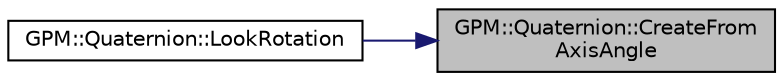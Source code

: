 digraph "GPM::Quaternion::CreateFromAxisAngle"
{
 // INTERACTIVE_SVG=YES
 // LATEX_PDF_SIZE
  edge [fontname="Helvetica",fontsize="10",labelfontname="Helvetica",labelfontsize="10"];
  node [fontname="Helvetica",fontsize="10",shape=record];
  rankdir="RL";
  Node62 [label="GPM::Quaternion::CreateFrom\lAxisAngle",height=0.2,width=0.4,color="black", fillcolor="grey75", style="filled", fontcolor="black",tooltip="Create a quaternion out of an axis and angle."];
  Node62 -> Node63 [dir="back",color="midnightblue",fontsize="10",style="solid",fontname="Helvetica"];
  Node63 [label="GPM::Quaternion::LookRotation",height=0.2,width=0.4,color="black", fillcolor="white", style="filled",URL="$struct_g_p_m_1_1_quaternion.html#a80f64a9e24b3ee84483d66692f62303f",tooltip="Creates a rotation with the specified forward and upwards directions."];
}
